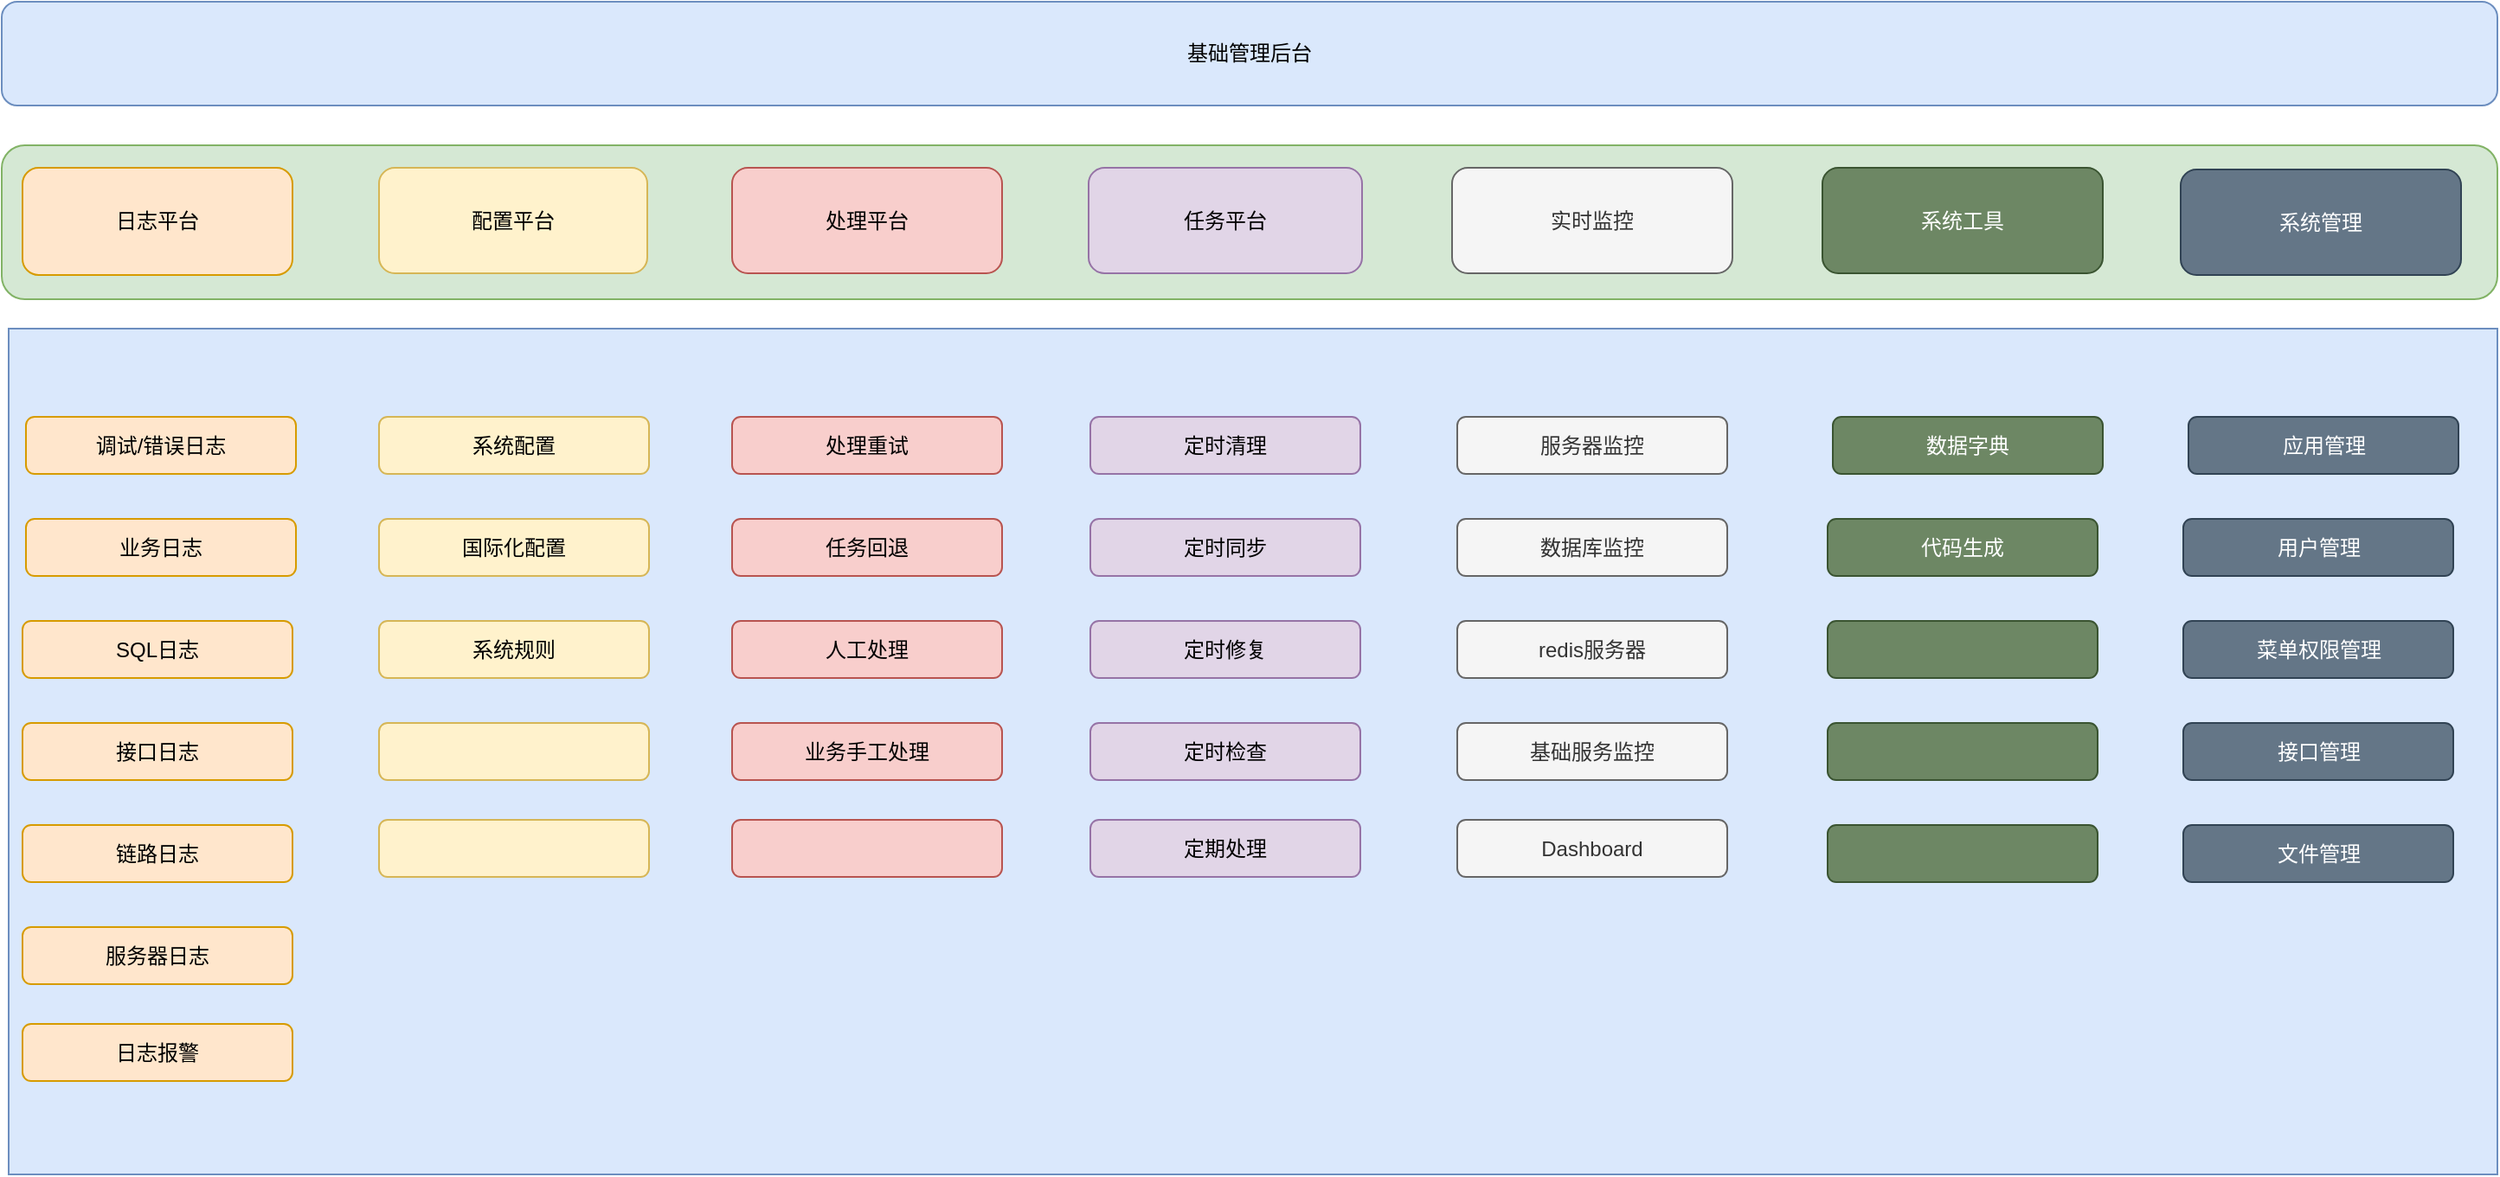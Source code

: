<mxfile version="12.2.4" pages="1"><diagram id="h3sd1mUtlTGX32W6mm7q" name="第 1 页"><mxGraphModel dx="1901" dy="884" grid="0" gridSize="10" guides="1" tooltips="1" connect="1" arrows="1" fold="1" page="0" pageScale="1" pageWidth="827" pageHeight="1169" background="#ffffff" math="0" shadow="0"><root><mxCell id="0"/><mxCell id="1" parent="0"/><mxCell id="21" value="" style="rounded=1;whiteSpace=wrap;html=1;fillColor=#d5e8d4;strokeColor=#82b366;" parent="1" vertex="1"><mxGeometry x="10" y="98" width="1442" height="89" as="geometry"/></mxCell><mxCell id="2" value="基础管理后台" style="rounded=1;whiteSpace=wrap;html=1;fillColor=#dae8fc;strokeColor=#6c8ebf;" parent="1" vertex="1"><mxGeometry x="10" y="15" width="1442" height="60" as="geometry"/></mxCell><mxCell id="5" value="处理平台" style="rounded=1;whiteSpace=wrap;html=1;fillColor=#f8cecc;strokeColor=#b85450;" parent="1" vertex="1"><mxGeometry x="432" y="111" width="156" height="61" as="geometry"/></mxCell><mxCell id="9" value="日志平台" style="rounded=1;whiteSpace=wrap;html=1;fillColor=#ffe6cc;strokeColor=#d79b00;" parent="1" vertex="1"><mxGeometry x="22" y="111" width="156" height="62" as="geometry"/></mxCell><mxCell id="15" value="任务平台" style="rounded=1;whiteSpace=wrap;html=1;fillColor=#e1d5e7;strokeColor=#9673a6;" parent="1" vertex="1"><mxGeometry x="638" y="111" width="158" height="61" as="geometry"/></mxCell><mxCell id="16" value="配置平台" style="rounded=1;whiteSpace=wrap;html=1;fillColor=#fff2cc;strokeColor=#d6b656;" parent="1" vertex="1"><mxGeometry x="228" y="111" width="155" height="61" as="geometry"/></mxCell><mxCell id="17" value="实时监控" style="rounded=1;whiteSpace=wrap;html=1;fillColor=#f5f5f5;strokeColor=#666666;fontColor=#333333;" parent="1" vertex="1"><mxGeometry x="848" y="111" width="162" height="61" as="geometry"/></mxCell><mxCell id="23" value="" style="rounded=0;whiteSpace=wrap;html=1;fillColor=#dae8fc;strokeColor=#6c8ebf;" parent="1" vertex="1"><mxGeometry x="14" y="204" width="1438" height="489" as="geometry"/></mxCell><object label="SQL日志" 数据库执行sql日志="" binlog日志="" id="24"><mxCell style="rounded=1;whiteSpace=wrap;html=1;fillColor=#ffe6cc;strokeColor=#d79b00;" parent="1" vertex="1"><mxGeometry x="22" y="373" width="156" height="33" as="geometry"/></mxCell></object><mxCell id="25" value="接口日志" style="rounded=1;whiteSpace=wrap;html=1;fillColor=#ffe6cc;strokeColor=#d79b00;" parent="1" vertex="1"><mxGeometry x="22" y="432" width="156" height="33" as="geometry"/></mxCell><mxCell id="26" value="链路日志" style="rounded=1;whiteSpace=wrap;html=1;fillColor=#ffe6cc;strokeColor=#d79b00;" parent="1" vertex="1"><mxGeometry x="22" y="491" width="156" height="33" as="geometry"/></mxCell><mxCell id="27" value="服务器日志" style="rounded=1;whiteSpace=wrap;html=1;fillColor=#ffe6cc;strokeColor=#d79b00;" parent="1" vertex="1"><mxGeometry x="22" y="550" width="156" height="33" as="geometry"/></mxCell><mxCell id="28" value="日志报警" style="rounded=1;whiteSpace=wrap;html=1;fillColor=#ffe6cc;strokeColor=#d79b00;" parent="1" vertex="1"><mxGeometry x="22" y="606" width="156" height="33" as="geometry"/></mxCell><mxCell id="29" value="系统配置" style="rounded=1;whiteSpace=wrap;html=1;fillColor=#fff2cc;strokeColor=#d6b656;" parent="1" vertex="1"><mxGeometry x="228" y="255" width="156" height="33" as="geometry"/></mxCell><mxCell id="30" value="国际化配置" style="rounded=1;whiteSpace=wrap;html=1;fillColor=#fff2cc;strokeColor=#d6b656;" parent="1" vertex="1"><mxGeometry x="228" y="314" width="156" height="33" as="geometry"/></mxCell><mxCell id="31" value="系统规则" style="rounded=1;whiteSpace=wrap;html=1;fillColor=#fff2cc;strokeColor=#d6b656;" parent="1" vertex="1"><mxGeometry x="228" y="373" width="156" height="33" as="geometry"/></mxCell><mxCell id="32" value="" style="rounded=1;whiteSpace=wrap;html=1;fillColor=#fff2cc;strokeColor=#d6b656;" parent="1" vertex="1"><mxGeometry x="228" y="432" width="156" height="33" as="geometry"/></mxCell><mxCell id="33" value="" style="rounded=1;whiteSpace=wrap;html=1;fillColor=#fff2cc;strokeColor=#d6b656;" parent="1" vertex="1"><mxGeometry x="228" y="488" width="156" height="33" as="geometry"/></mxCell><mxCell id="34" value="处理重试" style="rounded=1;whiteSpace=wrap;html=1;fillColor=#f8cecc;strokeColor=#b85450;" parent="1" vertex="1"><mxGeometry x="432" y="255" width="156" height="33" as="geometry"/></mxCell><mxCell id="35" value="任务回退" style="rounded=1;whiteSpace=wrap;html=1;fillColor=#f8cecc;strokeColor=#b85450;" parent="1" vertex="1"><mxGeometry x="432" y="314" width="156" height="33" as="geometry"/></mxCell><mxCell id="36" value="人工处理" style="rounded=1;whiteSpace=wrap;html=1;fillColor=#f8cecc;strokeColor=#b85450;" parent="1" vertex="1"><mxGeometry x="432" y="373" width="156" height="33" as="geometry"/></mxCell><mxCell id="37" value="业务手工处理" style="rounded=1;whiteSpace=wrap;html=1;fillColor=#f8cecc;strokeColor=#b85450;" parent="1" vertex="1"><mxGeometry x="432" y="432" width="156" height="33" as="geometry"/></mxCell><mxCell id="38" value="" style="rounded=1;whiteSpace=wrap;html=1;fillColor=#f8cecc;strokeColor=#b85450;" parent="1" vertex="1"><mxGeometry x="432" y="488" width="156" height="33" as="geometry"/></mxCell><mxCell id="39" value="定时清理" style="rounded=1;whiteSpace=wrap;html=1;fillColor=#e1d5e7;strokeColor=#9673a6;" parent="1" vertex="1"><mxGeometry x="639" y="255" width="156" height="33" as="geometry"/></mxCell><mxCell id="40" value="定时同步" style="rounded=1;whiteSpace=wrap;html=1;fillColor=#e1d5e7;strokeColor=#9673a6;" parent="1" vertex="1"><mxGeometry x="639" y="314" width="156" height="33" as="geometry"/></mxCell><mxCell id="41" value="定时修复" style="rounded=1;whiteSpace=wrap;html=1;fillColor=#e1d5e7;strokeColor=#9673a6;" parent="1" vertex="1"><mxGeometry x="639" y="373" width="156" height="33" as="geometry"/></mxCell><mxCell id="42" value="定时检查" style="rounded=1;whiteSpace=wrap;html=1;fillColor=#e1d5e7;strokeColor=#9673a6;" parent="1" vertex="1"><mxGeometry x="639" y="432" width="156" height="33" as="geometry"/></mxCell><mxCell id="43" value="定期处理" style="rounded=1;whiteSpace=wrap;html=1;fillColor=#e1d5e7;strokeColor=#9673a6;" parent="1" vertex="1"><mxGeometry x="639" y="488" width="156" height="33" as="geometry"/></mxCell><mxCell id="44" value="服务器监控" style="rounded=1;whiteSpace=wrap;html=1;fillColor=#f5f5f5;strokeColor=#666666;fontColor=#333333;" parent="1" vertex="1"><mxGeometry x="851" y="255" width="156" height="33" as="geometry"/></mxCell><mxCell id="45" value="数据库监控" style="rounded=1;whiteSpace=wrap;html=1;fillColor=#f5f5f5;strokeColor=#666666;fontColor=#333333;" parent="1" vertex="1"><mxGeometry x="851" y="314" width="156" height="33" as="geometry"/></mxCell><mxCell id="46" value="redis服务器" style="rounded=1;whiteSpace=wrap;html=1;fillColor=#f5f5f5;strokeColor=#666666;fontColor=#333333;" parent="1" vertex="1"><mxGeometry x="851" y="373" width="156" height="33" as="geometry"/></mxCell><mxCell id="47" value="基础服务监控" style="rounded=1;whiteSpace=wrap;html=1;fillColor=#f5f5f5;strokeColor=#666666;fontColor=#333333;" parent="1" vertex="1"><mxGeometry x="851" y="432" width="156" height="33" as="geometry"/></mxCell><mxCell id="48" value="Dashboard" style="rounded=1;whiteSpace=wrap;html=1;fillColor=#f5f5f5;strokeColor=#666666;fontColor=#333333;" parent="1" vertex="1"><mxGeometry x="851" y="488" width="156" height="33" as="geometry"/></mxCell><mxCell id="49" value="系统工具" style="rounded=1;whiteSpace=wrap;html=1;fillColor=#6d8764;strokeColor=#3A5431;fontColor=#ffffff;" parent="1" vertex="1"><mxGeometry x="1062" y="111" width="162" height="61" as="geometry"/></mxCell><mxCell id="50" value="代码生成" style="rounded=1;whiteSpace=wrap;html=1;fillColor=#6d8764;strokeColor=#3A5431;fontColor=#ffffff;" parent="1" vertex="1"><mxGeometry x="1065" y="314" width="156" height="33" as="geometry"/></mxCell><mxCell id="51" value="" style="rounded=1;whiteSpace=wrap;html=1;fillColor=#6d8764;strokeColor=#3A5431;fontColor=#ffffff;" parent="1" vertex="1"><mxGeometry x="1065" y="373" width="156" height="33" as="geometry"/></mxCell><mxCell id="52" value="" style="rounded=1;whiteSpace=wrap;html=1;fillColor=#6d8764;strokeColor=#3A5431;fontColor=#ffffff;" parent="1" vertex="1"><mxGeometry x="1065" y="432" width="156" height="33" as="geometry"/></mxCell><mxCell id="53" value="" style="rounded=1;whiteSpace=wrap;html=1;fillColor=#6d8764;strokeColor=#3A5431;fontColor=#ffffff;" parent="1" vertex="1"><mxGeometry x="1065" y="491" width="156" height="33" as="geometry"/></mxCell><mxCell id="54" value="数据字典" style="rounded=1;whiteSpace=wrap;html=1;fillColor=#6d8764;strokeColor=#3A5431;fontColor=#ffffff;" parent="1" vertex="1"><mxGeometry x="1068" y="255" width="156" height="33" as="geometry"/></mxCell><mxCell id="55" value="系统管理" style="rounded=1;whiteSpace=wrap;html=1;fillColor=#647687;strokeColor=#314354;fontColor=#ffffff;" parent="1" vertex="1"><mxGeometry x="1269" y="112" width="162" height="61" as="geometry"/></mxCell><mxCell id="56" value="用户管理" style="rounded=1;whiteSpace=wrap;html=1;fillColor=#647687;strokeColor=#314354;fontColor=#ffffff;" parent="1" vertex="1"><mxGeometry x="1270.5" y="314" width="156" height="33" as="geometry"/></mxCell><mxCell id="57" value="菜单权限管理" style="rounded=1;whiteSpace=wrap;html=1;fillColor=#647687;strokeColor=#314354;fontColor=#ffffff;" parent="1" vertex="1"><mxGeometry x="1270.5" y="373" width="156" height="33" as="geometry"/></mxCell><mxCell id="58" value="接口管理" style="rounded=1;whiteSpace=wrap;html=1;fillColor=#647687;strokeColor=#314354;fontColor=#ffffff;" parent="1" vertex="1"><mxGeometry x="1270.5" y="432" width="156" height="33" as="geometry"/></mxCell><mxCell id="59" value="文件管理" style="rounded=1;whiteSpace=wrap;html=1;fillColor=#647687;strokeColor=#314354;fontColor=#ffffff;" parent="1" vertex="1"><mxGeometry x="1270.5" y="491" width="156" height="33" as="geometry"/></mxCell><mxCell id="60" value="应用管理" style="rounded=1;whiteSpace=wrap;html=1;fillColor=#647687;strokeColor=#314354;fontColor=#ffffff;" parent="1" vertex="1"><mxGeometry x="1273.5" y="255" width="156" height="33" as="geometry"/></mxCell><mxCell id="61" value="业务日志" style="rounded=1;whiteSpace=wrap;html=1;fillColor=#ffe6cc;strokeColor=#d79b00;" parent="1" vertex="1"><mxGeometry x="24" y="314" width="156" height="33" as="geometry"/></mxCell><mxCell id="62" value="调试/错误日志" style="rounded=1;whiteSpace=wrap;html=1;fillColor=#ffe6cc;strokeColor=#d79b00;" parent="1" vertex="1"><mxGeometry x="24" y="255" width="156" height="33" as="geometry"/></mxCell></root></mxGraphModel></diagram></mxfile>